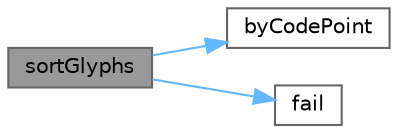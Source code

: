 digraph "sortGlyphs"
{
 // LATEX_PDF_SIZE
  bgcolor="transparent";
  edge [fontname=Helvetica,fontsize=10,labelfontname=Helvetica,labelfontsize=10];
  node [fontname=Helvetica,fontsize=10,shape=box,height=0.2,width=0.4];
  rankdir="LR";
  Node1 [label="sortGlyphs",height=0.2,width=0.4,color="gray40", fillcolor="grey60", style="filled", fontcolor="black",tooltip="Sort the glyphs in a font by Unicode code point."];
  Node1 -> Node2 [color="steelblue1",style="solid"];
  Node2 [label="byCodePoint",height=0.2,width=0.4,color="grey40", fillcolor="white", style="filled",URL="$hex2otf_8c.html#a0d187cc87528ef35478afd7a68309f08",tooltip="Compare two Unicode code points to determine which is greater."];
  Node1 -> Node3 [color="steelblue1",style="solid"];
  Node3 [label="fail",height=0.2,width=0.4,color="grey40", fillcolor="white", style="filled",URL="$hex2otf_8c.html#a2f5976201b1e630a94045f04a0348572",tooltip="Print an error message on stderr, then exit."];
}

